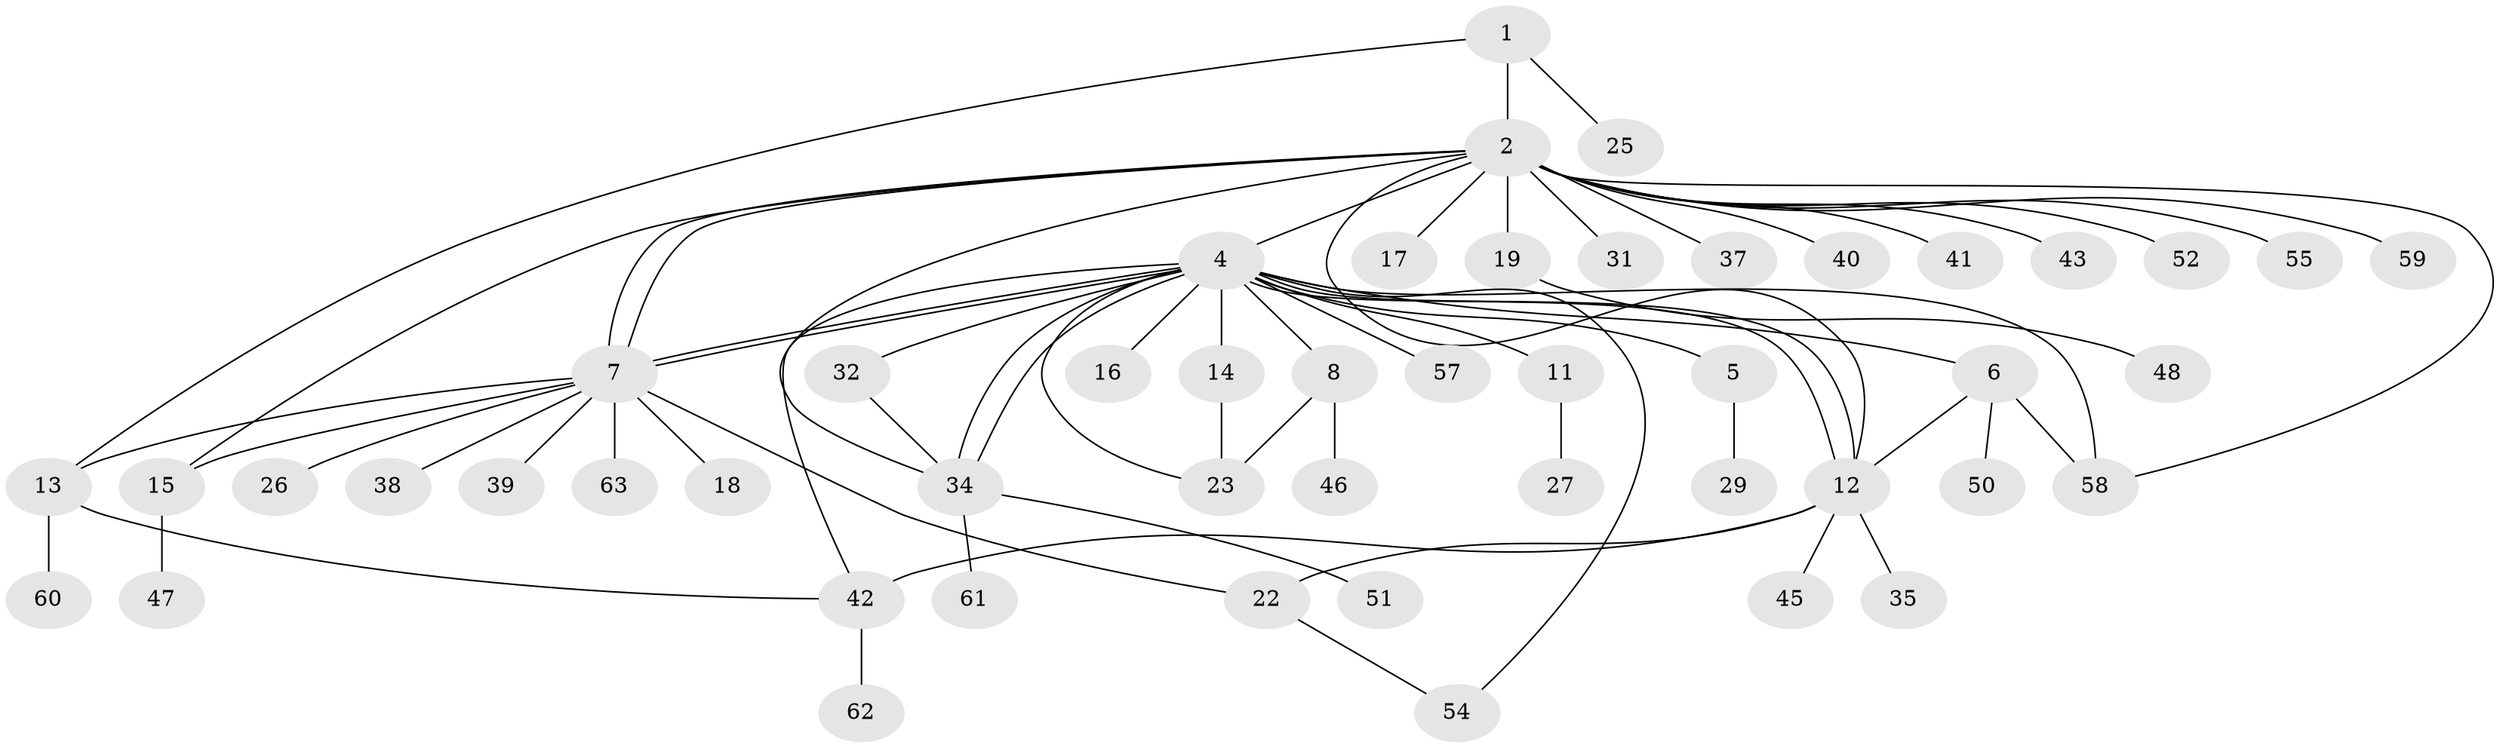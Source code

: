 // Generated by graph-tools (version 1.1) at 2025/51/02/27/25 19:51:54]
// undirected, 49 vertices, 67 edges
graph export_dot {
graph [start="1"]
  node [color=gray90,style=filled];
  1 [super="+10"];
  2 [super="+3"];
  4 [super="+28"];
  5 [super="+9"];
  6 [super="+33"];
  7 [super="+20"];
  8;
  11;
  12 [super="+21"];
  13 [super="+30"];
  14;
  15;
  16;
  17;
  18;
  19;
  22 [super="+56"];
  23 [super="+24"];
  25;
  26;
  27;
  29;
  31;
  32 [super="+36"];
  34 [super="+49"];
  35;
  37;
  38;
  39;
  40;
  41;
  42 [super="+44"];
  43;
  45;
  46;
  47;
  48 [super="+53"];
  50;
  51;
  52;
  54;
  55;
  57;
  58;
  59;
  60;
  61;
  62;
  63;
  1 -- 2;
  1 -- 25;
  1 -- 13;
  2 -- 7;
  2 -- 7;
  2 -- 19;
  2 -- 31;
  2 -- 34;
  2 -- 37;
  2 -- 43;
  2 -- 58;
  2 -- 59;
  2 -- 4 [weight=2];
  2 -- 40;
  2 -- 41;
  2 -- 12;
  2 -- 15;
  2 -- 17;
  2 -- 52;
  2 -- 55;
  4 -- 5;
  4 -- 6 [weight=2];
  4 -- 7;
  4 -- 7;
  4 -- 8;
  4 -- 11;
  4 -- 12;
  4 -- 12;
  4 -- 14;
  4 -- 16;
  4 -- 23;
  4 -- 32 [weight=2];
  4 -- 34;
  4 -- 34;
  4 -- 42;
  4 -- 54;
  4 -- 57;
  4 -- 58;
  5 -- 29;
  6 -- 58;
  6 -- 50;
  6 -- 12;
  7 -- 15;
  7 -- 18;
  7 -- 22;
  7 -- 26;
  7 -- 39;
  7 -- 63;
  7 -- 38;
  7 -- 13;
  8 -- 23;
  8 -- 46;
  11 -- 27;
  12 -- 22;
  12 -- 35;
  12 -- 42;
  12 -- 45;
  13 -- 42;
  13 -- 60;
  14 -- 23;
  15 -- 47;
  19 -- 48;
  22 -- 54;
  32 -- 34;
  34 -- 51;
  34 -- 61;
  42 -- 62;
}
